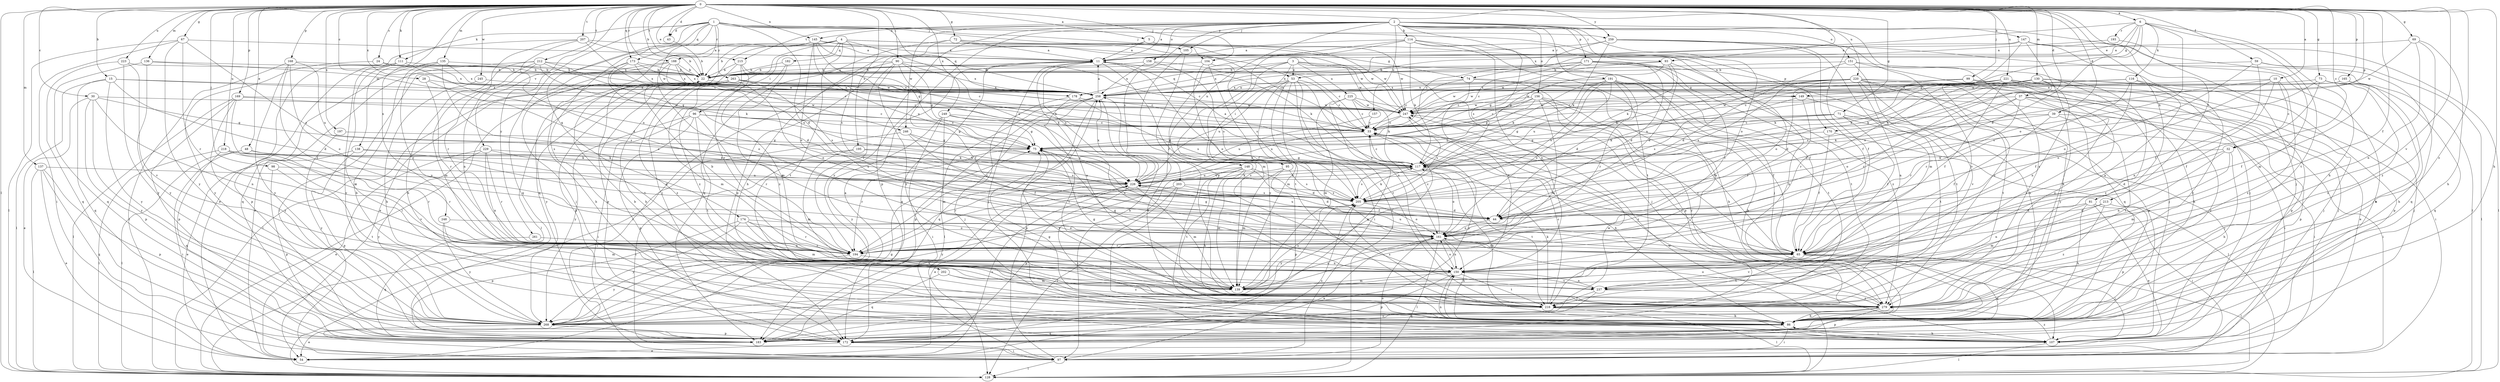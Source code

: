 strict digraph  {
0;
1;
2;
3;
4;
5;
6;
10;
11;
15;
22;
24;
28;
30;
32;
33;
37;
39;
43;
44;
48;
53;
54;
59;
65;
67;
69;
71;
72;
73;
74;
75;
81;
86;
90;
93;
95;
96;
97;
98;
99;
104;
105;
107;
111;
114;
116;
117;
128;
130;
135;
136;
137;
138;
139;
145;
147;
148;
149;
150;
151;
156;
157;
158;
161;
165;
168;
169;
170;
171;
172;
173;
174;
178;
182;
183;
188;
191;
193;
194;
195;
197;
202;
203;
205;
207;
212;
213;
215;
216;
218;
220;
221;
223;
225;
226;
229;
237;
245;
246;
247;
248;
249;
258;
259;
261;
263;
268;
279;
0 -> 5  [label=a];
0 -> 6  [label=a];
0 -> 10  [label=a];
0 -> 15  [label=b];
0 -> 22  [label=b];
0 -> 24  [label=c];
0 -> 28  [label=c];
0 -> 30  [label=c];
0 -> 32  [label=c];
0 -> 37  [label=d];
0 -> 39  [label=d];
0 -> 43  [label=d];
0 -> 48  [label=e];
0 -> 53  [label=e];
0 -> 59  [label=f];
0 -> 65  [label=f];
0 -> 67  [label=g];
0 -> 69  [label=g];
0 -> 71  [label=g];
0 -> 72  [label=g];
0 -> 73  [label=g];
0 -> 81  [label=h];
0 -> 86  [label=h];
0 -> 90  [label=i];
0 -> 93  [label=i];
0 -> 98  [label=j];
0 -> 99  [label=j];
0 -> 104  [label=j];
0 -> 111  [label=k];
0 -> 128  [label=l];
0 -> 130  [label=m];
0 -> 135  [label=m];
0 -> 136  [label=m];
0 -> 137  [label=m];
0 -> 138  [label=m];
0 -> 145  [label=n];
0 -> 165  [label=p];
0 -> 168  [label=p];
0 -> 169  [label=p];
0 -> 170  [label=p];
0 -> 173  [label=q];
0 -> 188  [label=r];
0 -> 195  [label=s];
0 -> 197  [label=s];
0 -> 207  [label=t];
0 -> 212  [label=t];
0 -> 213  [label=t];
0 -> 215  [label=t];
0 -> 218  [label=u];
0 -> 220  [label=u];
0 -> 221  [label=u];
0 -> 223  [label=u];
0 -> 229  [label=v];
0 -> 237  [label=v];
0 -> 245  [label=w];
0 -> 248  [label=x];
0 -> 249  [label=x];
0 -> 258  [label=x];
0 -> 259  [label=y];
0 -> 279  [label=z];
1 -> 43  [label=d];
1 -> 44  [label=d];
1 -> 104  [label=j];
1 -> 105  [label=j];
1 -> 111  [label=k];
1 -> 170  [label=p];
1 -> 173  [label=q];
1 -> 174  [label=q];
1 -> 178  [label=q];
1 -> 188  [label=r];
1 -> 202  [label=s];
1 -> 246  [label=w];
1 -> 259  [label=y];
1 -> 261  [label=y];
1 -> 263  [label=y];
2 -> 11  [label=a];
2 -> 93  [label=i];
2 -> 105  [label=j];
2 -> 107  [label=j];
2 -> 114  [label=k];
2 -> 145  [label=n];
2 -> 147  [label=n];
2 -> 148  [label=n];
2 -> 151  [label=o];
2 -> 156  [label=o];
2 -> 157  [label=o];
2 -> 158  [label=o];
2 -> 161  [label=o];
2 -> 171  [label=p];
2 -> 172  [label=p];
2 -> 191  [label=r];
2 -> 203  [label=s];
2 -> 205  [label=s];
2 -> 215  [label=t];
2 -> 246  [label=w];
2 -> 268  [label=y];
2 -> 279  [label=z];
3 -> 53  [label=e];
3 -> 65  [label=f];
3 -> 95  [label=i];
3 -> 107  [label=j];
3 -> 178  [label=q];
3 -> 225  [label=u];
3 -> 247  [label=w];
3 -> 258  [label=x];
3 -> 268  [label=y];
4 -> 22  [label=b];
4 -> 74  [label=g];
4 -> 96  [label=i];
4 -> 107  [label=j];
4 -> 182  [label=q];
4 -> 183  [label=q];
4 -> 205  [label=s];
4 -> 216  [label=t];
4 -> 226  [label=u];
4 -> 247  [label=w];
5 -> 11  [label=a];
5 -> 149  [label=n];
5 -> 172  [label=p];
5 -> 247  [label=w];
6 -> 44  [label=d];
6 -> 53  [label=e];
6 -> 74  [label=g];
6 -> 75  [label=g];
6 -> 86  [label=h];
6 -> 116  [label=k];
6 -> 161  [label=o];
6 -> 193  [label=r];
6 -> 216  [label=t];
6 -> 258  [label=x];
10 -> 32  [label=c];
10 -> 149  [label=n];
10 -> 150  [label=n];
10 -> 161  [label=o];
10 -> 205  [label=s];
10 -> 279  [label=z];
11 -> 22  [label=b];
11 -> 65  [label=f];
11 -> 107  [label=j];
11 -> 117  [label=k];
11 -> 183  [label=q];
11 -> 226  [label=u];
11 -> 237  [label=v];
15 -> 33  [label=c];
15 -> 44  [label=d];
15 -> 128  [label=l];
15 -> 183  [label=q];
15 -> 258  [label=x];
15 -> 268  [label=y];
22 -> 11  [label=a];
22 -> 86  [label=h];
22 -> 128  [label=l];
22 -> 258  [label=x];
24 -> 22  [label=b];
24 -> 258  [label=x];
24 -> 268  [label=y];
28 -> 194  [label=r];
28 -> 205  [label=s];
28 -> 258  [label=x];
30 -> 54  [label=e];
30 -> 75  [label=g];
30 -> 150  [label=n];
30 -> 172  [label=p];
30 -> 247  [label=w];
30 -> 268  [label=y];
32 -> 44  [label=d];
32 -> 86  [label=h];
32 -> 117  [label=k];
32 -> 139  [label=m];
32 -> 150  [label=n];
33 -> 75  [label=g];
33 -> 86  [label=h];
33 -> 268  [label=y];
33 -> 279  [label=z];
37 -> 44  [label=d];
37 -> 161  [label=o];
37 -> 172  [label=p];
37 -> 194  [label=r];
37 -> 237  [label=v];
37 -> 247  [label=w];
37 -> 268  [label=y];
39 -> 33  [label=c];
39 -> 65  [label=f];
39 -> 97  [label=i];
39 -> 117  [label=k];
39 -> 216  [label=t];
43 -> 22  [label=b];
44 -> 161  [label=o];
44 -> 226  [label=u];
48 -> 97  [label=i];
48 -> 117  [label=k];
48 -> 128  [label=l];
48 -> 194  [label=r];
53 -> 33  [label=c];
53 -> 97  [label=i];
53 -> 128  [label=l];
53 -> 139  [label=m];
53 -> 150  [label=n];
53 -> 161  [label=o];
53 -> 216  [label=t];
53 -> 226  [label=u];
53 -> 258  [label=x];
54 -> 75  [label=g];
54 -> 226  [label=u];
59 -> 22  [label=b];
59 -> 65  [label=f];
59 -> 128  [label=l];
59 -> 161  [label=o];
59 -> 183  [label=q];
65 -> 33  [label=c];
65 -> 75  [label=g];
65 -> 107  [label=j];
65 -> 128  [label=l];
65 -> 183  [label=q];
65 -> 216  [label=t];
65 -> 226  [label=u];
65 -> 237  [label=v];
67 -> 11  [label=a];
67 -> 97  [label=i];
67 -> 128  [label=l];
67 -> 194  [label=r];
67 -> 205  [label=s];
67 -> 268  [label=y];
69 -> 11  [label=a];
69 -> 86  [label=h];
69 -> 150  [label=n];
69 -> 247  [label=w];
69 -> 279  [label=z];
71 -> 33  [label=c];
71 -> 65  [label=f];
71 -> 75  [label=g];
71 -> 97  [label=i];
71 -> 107  [label=j];
71 -> 117  [label=k];
72 -> 11  [label=a];
72 -> 33  [label=c];
72 -> 86  [label=h];
72 -> 183  [label=q];
72 -> 247  [label=w];
73 -> 65  [label=f];
73 -> 86  [label=h];
73 -> 183  [label=q];
73 -> 205  [label=s];
73 -> 258  [label=x];
73 -> 279  [label=z];
74 -> 33  [label=c];
74 -> 86  [label=h];
74 -> 150  [label=n];
74 -> 172  [label=p];
74 -> 258  [label=x];
75 -> 117  [label=k];
75 -> 194  [label=r];
75 -> 279  [label=z];
81 -> 44  [label=d];
81 -> 54  [label=e];
81 -> 86  [label=h];
81 -> 97  [label=i];
81 -> 150  [label=n];
86 -> 22  [label=b];
86 -> 75  [label=g];
86 -> 97  [label=i];
86 -> 107  [label=j];
86 -> 117  [label=k];
86 -> 150  [label=n];
86 -> 183  [label=q];
86 -> 258  [label=x];
90 -> 22  [label=b];
90 -> 33  [label=c];
90 -> 65  [label=f];
90 -> 75  [label=g];
90 -> 128  [label=l];
90 -> 194  [label=r];
90 -> 258  [label=x];
90 -> 279  [label=z];
93 -> 22  [label=b];
93 -> 44  [label=d];
93 -> 75  [label=g];
93 -> 117  [label=k];
93 -> 161  [label=o];
93 -> 247  [label=w];
95 -> 139  [label=m];
95 -> 172  [label=p];
95 -> 205  [label=s];
95 -> 226  [label=u];
96 -> 33  [label=c];
96 -> 75  [label=g];
96 -> 97  [label=i];
96 -> 172  [label=p];
96 -> 194  [label=r];
96 -> 216  [label=t];
96 -> 268  [label=y];
97 -> 128  [label=l];
97 -> 161  [label=o];
97 -> 205  [label=s];
97 -> 258  [label=x];
98 -> 172  [label=p];
98 -> 216  [label=t];
98 -> 226  [label=u];
99 -> 86  [label=h];
99 -> 107  [label=j];
99 -> 117  [label=k];
99 -> 247  [label=w];
99 -> 258  [label=x];
104 -> 22  [label=b];
104 -> 161  [label=o];
104 -> 205  [label=s];
104 -> 216  [label=t];
105 -> 107  [label=j];
105 -> 279  [label=z];
107 -> 86  [label=h];
107 -> 128  [label=l];
107 -> 150  [label=n];
107 -> 279  [label=z];
111 -> 22  [label=b];
111 -> 172  [label=p];
111 -> 226  [label=u];
111 -> 268  [label=y];
111 -> 279  [label=z];
114 -> 11  [label=a];
114 -> 86  [label=h];
114 -> 107  [label=j];
114 -> 117  [label=k];
114 -> 139  [label=m];
114 -> 150  [label=n];
114 -> 194  [label=r];
114 -> 216  [label=t];
116 -> 65  [label=f];
116 -> 117  [label=k];
116 -> 150  [label=n];
116 -> 194  [label=r];
116 -> 247  [label=w];
116 -> 258  [label=x];
116 -> 279  [label=z];
117 -> 11  [label=a];
117 -> 33  [label=c];
117 -> 75  [label=g];
117 -> 161  [label=o];
117 -> 205  [label=s];
117 -> 216  [label=t];
117 -> 226  [label=u];
128 -> 247  [label=w];
130 -> 33  [label=c];
130 -> 107  [label=j];
130 -> 117  [label=k];
130 -> 150  [label=n];
130 -> 172  [label=p];
130 -> 194  [label=r];
130 -> 205  [label=s];
130 -> 247  [label=w];
130 -> 258  [label=x];
130 -> 279  [label=z];
135 -> 22  [label=b];
135 -> 86  [label=h];
135 -> 161  [label=o];
135 -> 183  [label=q];
135 -> 194  [label=r];
135 -> 258  [label=x];
136 -> 22  [label=b];
136 -> 33  [label=c];
136 -> 183  [label=q];
136 -> 268  [label=y];
137 -> 54  [label=e];
137 -> 128  [label=l];
137 -> 172  [label=p];
137 -> 183  [label=q];
137 -> 226  [label=u];
138 -> 44  [label=d];
138 -> 54  [label=e];
138 -> 117  [label=k];
138 -> 172  [label=p];
139 -> 11  [label=a];
139 -> 33  [label=c];
139 -> 75  [label=g];
139 -> 161  [label=o];
139 -> 205  [label=s];
145 -> 11  [label=a];
145 -> 75  [label=g];
145 -> 128  [label=l];
145 -> 161  [label=o];
145 -> 183  [label=q];
145 -> 226  [label=u];
145 -> 247  [label=w];
145 -> 258  [label=x];
147 -> 11  [label=a];
147 -> 54  [label=e];
147 -> 65  [label=f];
147 -> 86  [label=h];
147 -> 107  [label=j];
147 -> 128  [label=l];
147 -> 279  [label=z];
148 -> 44  [label=d];
148 -> 65  [label=f];
148 -> 86  [label=h];
148 -> 97  [label=i];
148 -> 139  [label=m];
148 -> 194  [label=r];
148 -> 216  [label=t];
148 -> 226  [label=u];
149 -> 97  [label=i];
149 -> 194  [label=r];
149 -> 205  [label=s];
149 -> 216  [label=t];
149 -> 247  [label=w];
150 -> 75  [label=g];
150 -> 139  [label=m];
150 -> 161  [label=o];
150 -> 172  [label=p];
150 -> 216  [label=t];
150 -> 237  [label=v];
151 -> 22  [label=b];
151 -> 44  [label=d];
151 -> 107  [label=j];
151 -> 183  [label=q];
151 -> 216  [label=t];
156 -> 33  [label=c];
156 -> 65  [label=f];
156 -> 75  [label=g];
156 -> 86  [label=h];
156 -> 139  [label=m];
156 -> 226  [label=u];
156 -> 247  [label=w];
156 -> 268  [label=y];
157 -> 33  [label=c];
157 -> 226  [label=u];
158 -> 22  [label=b];
158 -> 33  [label=c];
158 -> 205  [label=s];
158 -> 258  [label=x];
161 -> 33  [label=c];
161 -> 54  [label=e];
161 -> 65  [label=f];
161 -> 86  [label=h];
161 -> 128  [label=l];
161 -> 150  [label=n];
161 -> 194  [label=r];
165 -> 65  [label=f];
165 -> 86  [label=h];
165 -> 247  [label=w];
165 -> 258  [label=x];
168 -> 22  [label=b];
168 -> 65  [label=f];
168 -> 128  [label=l];
168 -> 161  [label=o];
168 -> 226  [label=u];
168 -> 268  [label=y];
169 -> 33  [label=c];
169 -> 128  [label=l];
169 -> 150  [label=n];
169 -> 172  [label=p];
169 -> 247  [label=w];
169 -> 268  [label=y];
170 -> 65  [label=f];
170 -> 75  [label=g];
170 -> 128  [label=l];
171 -> 22  [label=b];
171 -> 33  [label=c];
171 -> 44  [label=d];
171 -> 75  [label=g];
171 -> 86  [label=h];
171 -> 194  [label=r];
171 -> 216  [label=t];
171 -> 258  [label=x];
171 -> 279  [label=z];
172 -> 54  [label=e];
172 -> 97  [label=i];
173 -> 22  [label=b];
173 -> 44  [label=d];
173 -> 97  [label=i];
173 -> 226  [label=u];
173 -> 247  [label=w];
173 -> 258  [label=x];
174 -> 139  [label=m];
174 -> 150  [label=n];
174 -> 161  [label=o];
174 -> 172  [label=p];
174 -> 194  [label=r];
174 -> 268  [label=y];
178 -> 107  [label=j];
178 -> 205  [label=s];
178 -> 216  [label=t];
178 -> 247  [label=w];
182 -> 22  [label=b];
182 -> 139  [label=m];
182 -> 279  [label=z];
183 -> 226  [label=u];
183 -> 247  [label=w];
188 -> 22  [label=b];
188 -> 33  [label=c];
188 -> 54  [label=e];
188 -> 107  [label=j];
188 -> 161  [label=o];
188 -> 247  [label=w];
188 -> 258  [label=x];
191 -> 44  [label=d];
191 -> 117  [label=k];
191 -> 150  [label=n];
191 -> 161  [label=o];
191 -> 194  [label=r];
191 -> 205  [label=s];
191 -> 216  [label=t];
191 -> 226  [label=u];
191 -> 258  [label=x];
193 -> 11  [label=a];
193 -> 139  [label=m];
194 -> 22  [label=b];
194 -> 150  [label=n];
194 -> 268  [label=y];
195 -> 97  [label=i];
195 -> 117  [label=k];
195 -> 139  [label=m];
195 -> 205  [label=s];
197 -> 75  [label=g];
197 -> 268  [label=y];
202 -> 139  [label=m];
202 -> 183  [label=q];
202 -> 279  [label=z];
203 -> 44  [label=d];
203 -> 107  [label=j];
203 -> 128  [label=l];
203 -> 205  [label=s];
203 -> 268  [label=y];
205 -> 44  [label=d];
205 -> 117  [label=k];
205 -> 161  [label=o];
205 -> 268  [label=y];
207 -> 11  [label=a];
207 -> 22  [label=b];
207 -> 33  [label=c];
207 -> 44  [label=d];
207 -> 54  [label=e];
207 -> 194  [label=r];
212 -> 22  [label=b];
212 -> 54  [label=e];
212 -> 75  [label=g];
212 -> 86  [label=h];
212 -> 117  [label=k];
212 -> 139  [label=m];
212 -> 150  [label=n];
212 -> 258  [label=x];
213 -> 44  [label=d];
213 -> 139  [label=m];
213 -> 172  [label=p];
213 -> 279  [label=z];
215 -> 22  [label=b];
215 -> 117  [label=k];
215 -> 172  [label=p];
215 -> 194  [label=r];
215 -> 279  [label=z];
216 -> 33  [label=c];
216 -> 86  [label=h];
216 -> 117  [label=k];
216 -> 128  [label=l];
216 -> 205  [label=s];
218 -> 117  [label=k];
218 -> 128  [label=l];
218 -> 183  [label=q];
218 -> 194  [label=r];
218 -> 226  [label=u];
218 -> 237  [label=v];
220 -> 33  [label=c];
220 -> 44  [label=d];
220 -> 54  [label=e];
220 -> 117  [label=k];
220 -> 150  [label=n];
220 -> 172  [label=p];
220 -> 205  [label=s];
220 -> 216  [label=t];
220 -> 226  [label=u];
220 -> 237  [label=v];
220 -> 258  [label=x];
220 -> 268  [label=y];
221 -> 33  [label=c];
221 -> 65  [label=f];
221 -> 97  [label=i];
221 -> 107  [label=j];
221 -> 117  [label=k];
221 -> 172  [label=p];
221 -> 194  [label=r];
221 -> 258  [label=x];
221 -> 279  [label=z];
223 -> 22  [label=b];
223 -> 183  [label=q];
223 -> 237  [label=v];
223 -> 268  [label=y];
225 -> 33  [label=c];
225 -> 65  [label=f];
225 -> 117  [label=k];
225 -> 139  [label=m];
225 -> 183  [label=q];
225 -> 247  [label=w];
226 -> 54  [label=e];
226 -> 117  [label=k];
226 -> 139  [label=m];
226 -> 172  [label=p];
226 -> 205  [label=s];
226 -> 258  [label=x];
229 -> 54  [label=e];
229 -> 117  [label=k];
229 -> 150  [label=n];
229 -> 194  [label=r];
229 -> 205  [label=s];
229 -> 268  [label=y];
237 -> 150  [label=n];
237 -> 183  [label=q];
237 -> 216  [label=t];
237 -> 279  [label=z];
245 -> 86  [label=h];
245 -> 258  [label=x];
246 -> 65  [label=f];
246 -> 75  [label=g];
246 -> 97  [label=i];
246 -> 226  [label=u];
247 -> 33  [label=c];
247 -> 205  [label=s];
247 -> 226  [label=u];
247 -> 279  [label=z];
248 -> 139  [label=m];
248 -> 161  [label=o];
248 -> 268  [label=y];
249 -> 33  [label=c];
249 -> 75  [label=g];
249 -> 97  [label=i];
249 -> 139  [label=m];
249 -> 150  [label=n];
249 -> 268  [label=y];
258 -> 11  [label=a];
258 -> 86  [label=h];
258 -> 128  [label=l];
258 -> 172  [label=p];
258 -> 183  [label=q];
258 -> 194  [label=r];
258 -> 247  [label=w];
259 -> 11  [label=a];
259 -> 33  [label=c];
259 -> 65  [label=f];
259 -> 117  [label=k];
259 -> 128  [label=l];
259 -> 139  [label=m];
259 -> 237  [label=v];
261 -> 183  [label=q];
261 -> 194  [label=r];
263 -> 33  [label=c];
263 -> 86  [label=h];
263 -> 117  [label=k];
263 -> 128  [label=l];
263 -> 139  [label=m];
263 -> 161  [label=o];
263 -> 172  [label=p];
263 -> 205  [label=s];
263 -> 216  [label=t];
263 -> 258  [label=x];
263 -> 268  [label=y];
263 -> 279  [label=z];
268 -> 11  [label=a];
268 -> 54  [label=e];
268 -> 172  [label=p];
279 -> 86  [label=h];
279 -> 161  [label=o];
279 -> 172  [label=p];
279 -> 268  [label=y];
}
